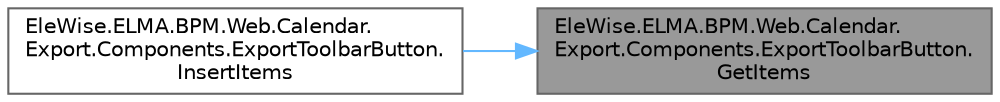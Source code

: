 digraph "EleWise.ELMA.BPM.Web.Calendar.Export.Components.ExportToolbarButton.GetItems"
{
 // LATEX_PDF_SIZE
  bgcolor="transparent";
  edge [fontname=Helvetica,fontsize=10,labelfontname=Helvetica,labelfontsize=10];
  node [fontname=Helvetica,fontsize=10,shape=box,height=0.2,width=0.4];
  rankdir="RL";
  Node1 [id="Node000001",label="EleWise.ELMA.BPM.Web.Calendar.\lExport.Components.ExportToolbarButton.\lGetItems",height=0.2,width=0.4,color="gray40", fillcolor="grey60", style="filled", fontcolor="black",tooltip="Получить список активных элементов для анализа в других точках"];
  Node1 -> Node2 [id="edge1_Node000001_Node000002",dir="back",color="steelblue1",style="solid",tooltip=" "];
  Node2 [id="Node000002",label="EleWise.ELMA.BPM.Web.Calendar.\lExport.Components.ExportToolbarButton.\lInsertItems",height=0.2,width=0.4,color="grey40", fillcolor="white", style="filled",URL="$class_ele_wise_1_1_e_l_m_a_1_1_b_p_m_1_1_web_1_1_calendar_1_1_export_1_1_components_1_1_export_toolbar_button.html#a5208ec89a3b28b514b4a96e59450a738",tooltip="Обработать корневой активный элемент"];
}
